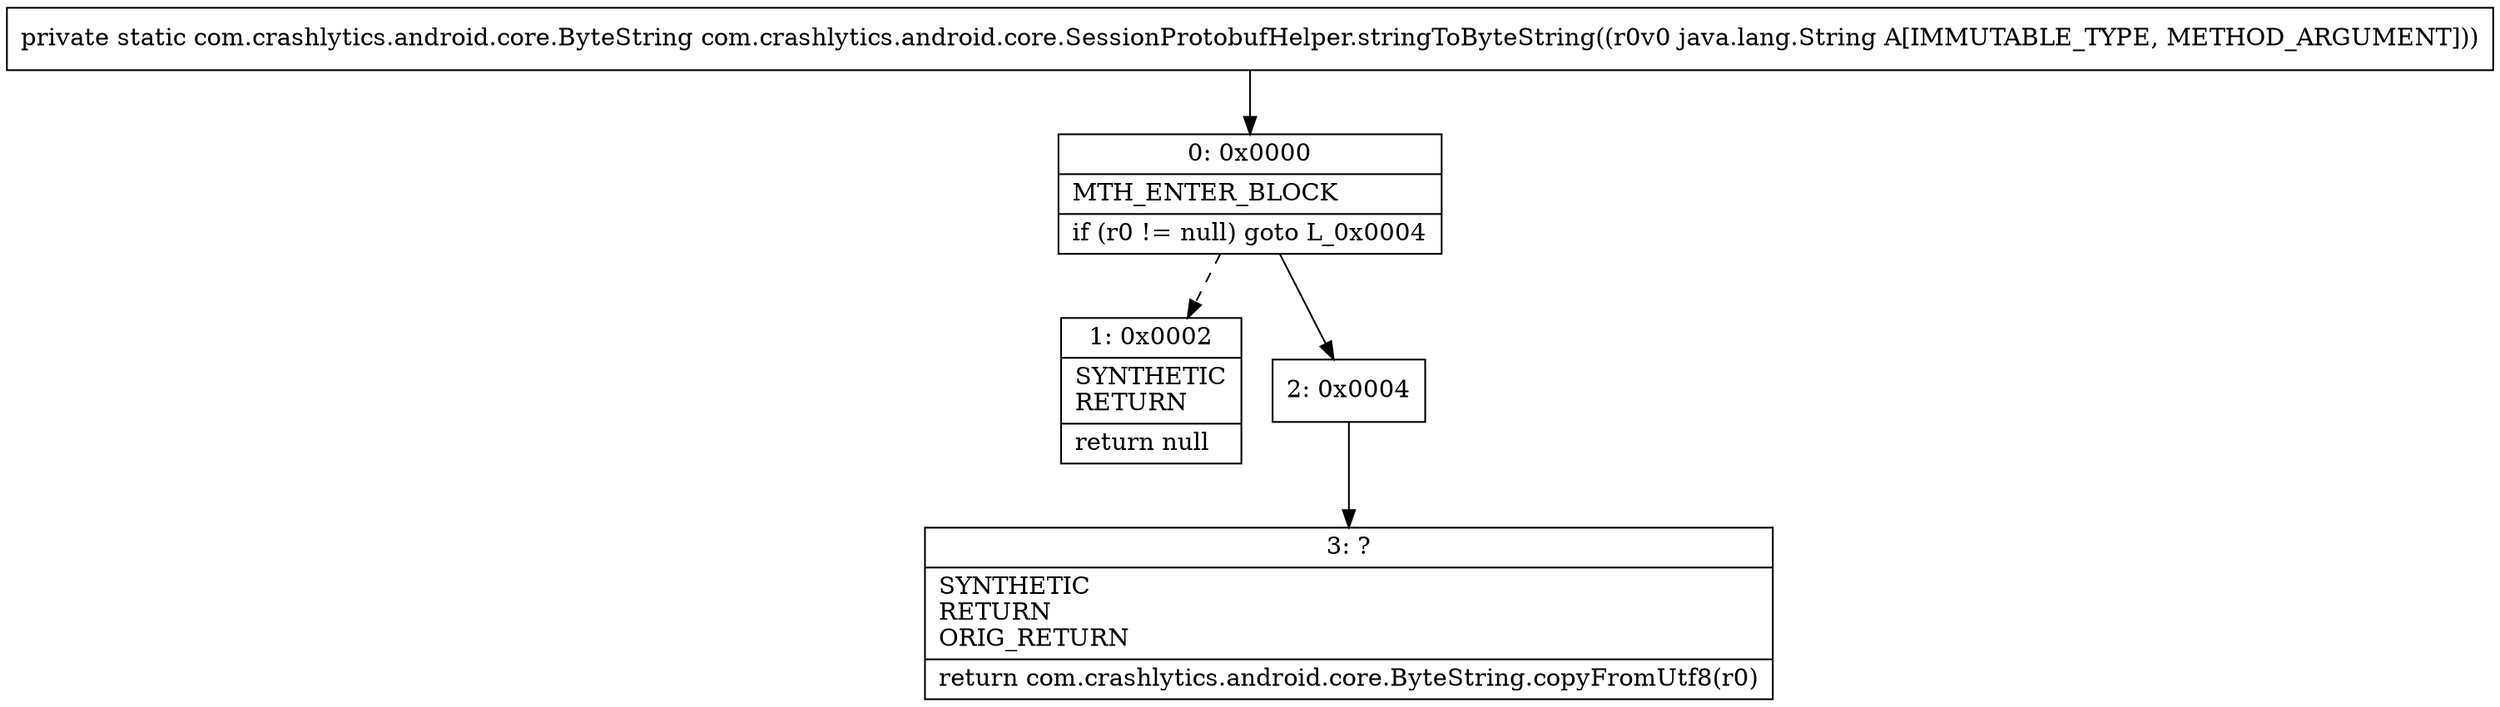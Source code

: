 digraph "CFG forcom.crashlytics.android.core.SessionProtobufHelper.stringToByteString(Ljava\/lang\/String;)Lcom\/crashlytics\/android\/core\/ByteString;" {
Node_0 [shape=record,label="{0\:\ 0x0000|MTH_ENTER_BLOCK\l|if (r0 != null) goto L_0x0004\l}"];
Node_1 [shape=record,label="{1\:\ 0x0002|SYNTHETIC\lRETURN\l|return null\l}"];
Node_2 [shape=record,label="{2\:\ 0x0004}"];
Node_3 [shape=record,label="{3\:\ ?|SYNTHETIC\lRETURN\lORIG_RETURN\l|return com.crashlytics.android.core.ByteString.copyFromUtf8(r0)\l}"];
MethodNode[shape=record,label="{private static com.crashlytics.android.core.ByteString com.crashlytics.android.core.SessionProtobufHelper.stringToByteString((r0v0 java.lang.String A[IMMUTABLE_TYPE, METHOD_ARGUMENT])) }"];
MethodNode -> Node_0;
Node_0 -> Node_1[style=dashed];
Node_0 -> Node_2;
Node_2 -> Node_3;
}

